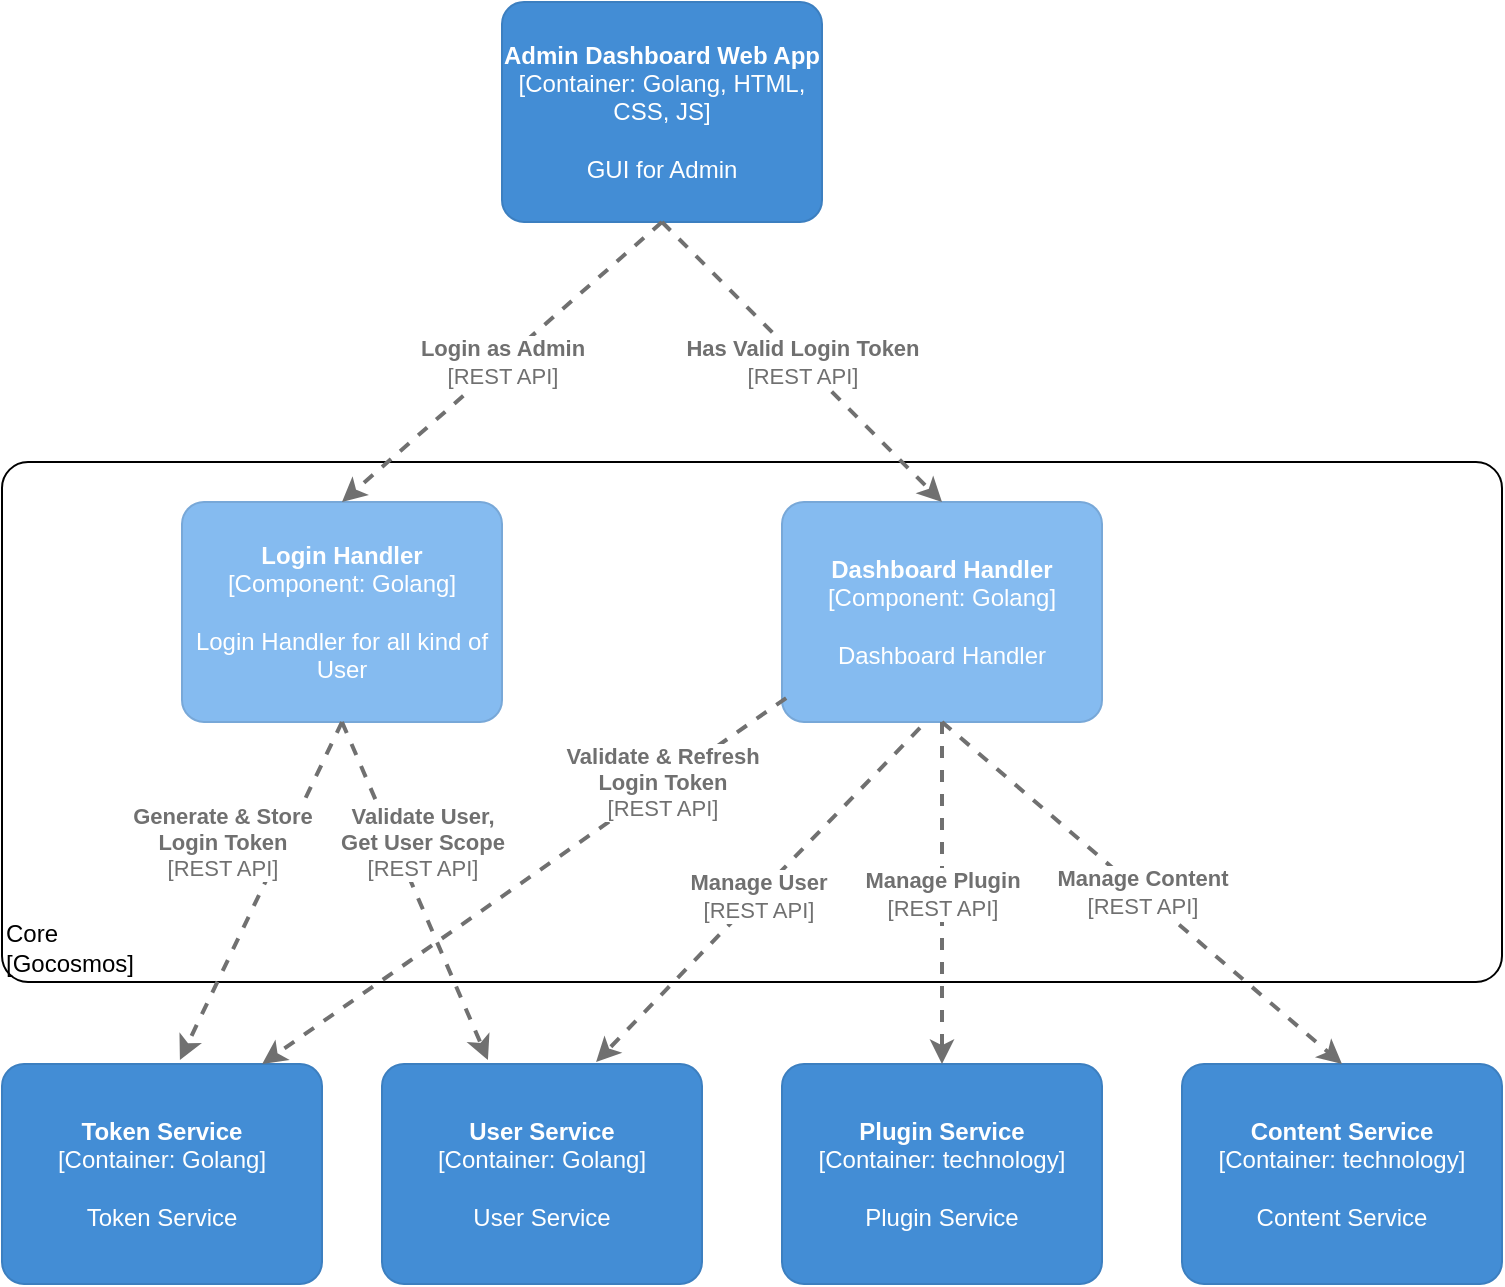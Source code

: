 <mxfile version="15.1.3" type="device"><diagram id="Xs1_DCHh968cBdQRd0dy" name="Page-1"><mxGraphModel dx="828" dy="504" grid="1" gridSize="10" guides="1" tooltips="1" connect="1" arrows="1" fold="1" page="1" pageScale="1" pageWidth="850" pageHeight="1100" math="0" shadow="0"><root><mxCell id="0"/><mxCell id="1" parent="0"/><object placeholders="1" c4Name="Core" c4Type="ExecutionEnvironment" c4Application="Gocosmos" label="&lt;div style=&quot;text-align: left&quot;&gt;%c4Name%&lt;/div&gt;&lt;div style=&quot;text-align: left&quot;&gt;[%c4Application%]&lt;/div&gt;" id="YCubjywyodTGB1uMwoTu-15"><mxCell style="rounded=1;whiteSpace=wrap;html=1;labelBackgroundColor=none;fillColor=#ffffff;fontColor=#000000;align=left;arcSize=5;strokeColor=#000000;verticalAlign=bottom;metaEdit=1;metaData={&quot;c4Type&quot;:{&quot;editable&quot;:false}};points=[[0.25,0,0],[0.5,0,0],[0.75,0,0],[1,0.25,0],[1,0.5,0],[1,0.75,0],[0.75,1,0],[0.5,1,0],[0.25,1,0],[0,0.75,0],[0,0.5,0],[0,0.25,0]];" parent="1" vertex="1"><mxGeometry x="40" y="300" width="750" height="260" as="geometry"/></mxCell></object><object placeholders="1" c4Name="Admin Dashboard Web App" c4Type="Container" c4Technology="Golang, HTML, CSS, JS" c4Description="GUI for Admin" label="&lt;b&gt;%c4Name%&lt;/b&gt;&lt;div&gt;[%c4Type%: %c4Technology%]&lt;/div&gt;&lt;br&gt;&lt;div&gt;%c4Description%&lt;/div&gt;" id="YCubjywyodTGB1uMwoTu-1"><mxCell style="rounded=1;whiteSpace=wrap;html=1;labelBackgroundColor=none;fillColor=#438DD5;fontColor=#ffffff;align=center;arcSize=10;strokeColor=#3C7FC0;metaEdit=1;metaData={&quot;c4Type&quot;:{&quot;editable&quot;:false}};points=[[0.25,0,0],[0.5,0,0],[0.75,0,0],[1,0.25,0],[1,0.5,0],[1,0.75,0],[0.75,1,0],[0.5,1,0],[0.25,1,0],[0,0.75,0],[0,0.5,0],[0,0.25,0]];" parent="1" vertex="1"><mxGeometry x="290" y="70" width="160" height="110.0" as="geometry"/></mxCell></object><object placeholders="1" c4Name="Login Handler" c4Type="Component" c4Technology="Golang" c4Description="Login Handler for all kind of User" label="&lt;b&gt;%c4Name%&lt;/b&gt;&lt;div&gt;[%c4Type%: %c4Technology%]&lt;/div&gt;&lt;br&gt;&lt;div&gt;%c4Description%&lt;/div&gt;" id="YCubjywyodTGB1uMwoTu-2"><mxCell style="rounded=1;whiteSpace=wrap;html=1;labelBackgroundColor=none;fillColor=#85BBF0;fontColor=#ffffff;align=center;arcSize=10;strokeColor=#78A8D8;metaEdit=1;metaData={&quot;c4Type&quot;:{&quot;editable&quot;:false}};points=[[0.25,0,0],[0.5,0,0],[0.75,0,0],[1,0.25,0],[1,0.5,0],[1,0.75,0],[0.75,1,0],[0.5,1,0],[0.25,1,0],[0,0.75,0],[0,0.5,0],[0,0.25,0]];" parent="1" vertex="1"><mxGeometry x="130" y="320" width="160" height="110.0" as="geometry"/></mxCell></object><object placeholders="1" c4Name="Dashboard Handler" c4Type="Component" c4Technology="Golang" c4Description="Dashboard Handler" label="&lt;b&gt;%c4Name%&lt;/b&gt;&lt;div&gt;[%c4Type%: %c4Technology%]&lt;/div&gt;&lt;br&gt;&lt;div&gt;%c4Description%&lt;/div&gt;" id="YCubjywyodTGB1uMwoTu-3"><mxCell style="rounded=1;whiteSpace=wrap;html=1;labelBackgroundColor=none;fillColor=#85BBF0;fontColor=#ffffff;align=center;arcSize=10;strokeColor=#78A8D8;metaEdit=1;metaData={&quot;c4Type&quot;:{&quot;editable&quot;:false}};points=[[0.25,0,0],[0.5,0,0],[0.75,0,0],[1,0.25,0],[1,0.5,0],[1,0.75,0],[0.75,1,0],[0.5,1,0],[0.25,1,0],[0,0.75,0],[0,0.5,0],[0,0.25,0]];" parent="1" vertex="1"><mxGeometry x="430" y="320" width="160" height="110.0" as="geometry"/></mxCell></object><object placeholders="1" c4Type="Relationship" c4Technology="REST API" c4Description="Login as Admin" label="&lt;div style=&quot;text-align: left&quot;&gt;&lt;div style=&quot;text-align: center&quot;&gt;&lt;b&gt;%c4Description%&lt;/b&gt;&lt;/div&gt;&lt;div style=&quot;text-align: center&quot;&gt;[%c4Technology%]&lt;/div&gt;&lt;/div&gt;" id="YCubjywyodTGB1uMwoTu-4"><mxCell style="edgeStyle=none;rounded=0;html=1;jettySize=auto;orthogonalLoop=1;strokeColor=#707070;strokeWidth=2;fontColor=#707070;jumpStyle=none;dashed=1;metaEdit=1;metaData={&quot;c4Type&quot;:{&quot;editable&quot;:false}};exitX=0.5;exitY=1;exitDx=0;exitDy=0;exitPerimeter=0;entryX=0.5;entryY=0;entryDx=0;entryDy=0;entryPerimeter=0;" parent="1" source="YCubjywyodTGB1uMwoTu-1" target="YCubjywyodTGB1uMwoTu-2" edge="1"><mxGeometry width="160" relative="1" as="geometry"><mxPoint x="380" y="340" as="sourcePoint"/><mxPoint x="290" y="320" as="targetPoint"/></mxGeometry></mxCell></object><object placeholders="1" c4Type="Relationship" c4Technology="REST API" c4Description="Has Valid Login Token" label="&lt;div style=&quot;text-align: left&quot;&gt;&lt;div style=&quot;text-align: center&quot;&gt;&lt;b&gt;%c4Description%&lt;/b&gt;&lt;/div&gt;&lt;div style=&quot;text-align: center&quot;&gt;[%c4Technology%]&lt;/div&gt;&lt;/div&gt;" id="YCubjywyodTGB1uMwoTu-6"><mxCell style="edgeStyle=none;rounded=0;html=1;entryX=0.5;entryY=0;jettySize=auto;orthogonalLoop=1;strokeColor=#707070;strokeWidth=2;fontColor=#707070;jumpStyle=none;dashed=1;metaEdit=1;metaData={&quot;c4Type&quot;:{&quot;editable&quot;:false}};exitX=0.5;exitY=1;exitDx=0;exitDy=0;exitPerimeter=0;entryDx=0;entryDy=0;entryPerimeter=0;" parent="1" source="YCubjywyodTGB1uMwoTu-1" target="YCubjywyodTGB1uMwoTu-3" edge="1"><mxGeometry width="160" relative="1" as="geometry"><mxPoint x="380" y="340" as="sourcePoint"/><mxPoint x="540" y="340" as="targetPoint"/></mxGeometry></mxCell></object><object placeholders="1" c4Name="Token Service" c4Type="Container" c4Technology="Golang" c4Description="Token Service" label="&lt;b&gt;%c4Name%&lt;/b&gt;&lt;div&gt;[%c4Type%: %c4Technology%]&lt;/div&gt;&lt;br&gt;&lt;div&gt;%c4Description%&lt;/div&gt;" id="YCubjywyodTGB1uMwoTu-7"><mxCell style="rounded=1;whiteSpace=wrap;html=1;labelBackgroundColor=none;fillColor=#438DD5;fontColor=#ffffff;align=center;arcSize=10;strokeColor=#3C7FC0;metaEdit=1;metaData={&quot;c4Type&quot;:{&quot;editable&quot;:false}};points=[[0.25,0,0],[0.5,0,0],[0.75,0,0],[1,0.25,0],[1,0.5,0],[1,0.75,0],[0.75,1,0],[0.5,1,0],[0.25,1,0],[0,0.75,0],[0,0.5,0],[0,0.25,0]];" parent="1" vertex="1"><mxGeometry x="40" y="601" width="160" height="110.0" as="geometry"/></mxCell></object><object placeholders="1" c4Name="User Service" c4Type="Container" c4Technology="Golang" c4Description="User Service" label="&lt;b&gt;%c4Name%&lt;/b&gt;&lt;div&gt;[%c4Type%: %c4Technology%]&lt;/div&gt;&lt;br&gt;&lt;div&gt;%c4Description%&lt;/div&gt;" id="YCubjywyodTGB1uMwoTu-9"><mxCell style="rounded=1;whiteSpace=wrap;html=1;labelBackgroundColor=none;fillColor=#438DD5;fontColor=#ffffff;align=center;arcSize=10;strokeColor=#3C7FC0;metaEdit=1;metaData={&quot;c4Type&quot;:{&quot;editable&quot;:false}};points=[[0.25,0,0],[0.5,0,0],[0.75,0,0],[1,0.25,0],[1,0.5,0],[1,0.75,0],[0.75,1,0],[0.5,1,0],[0.25,1,0],[0,0.75,0],[0,0.5,0],[0,0.25,0]];" parent="1" vertex="1"><mxGeometry x="230" y="601" width="160" height="110.0" as="geometry"/></mxCell></object><object placeholders="1" c4Type="Relationship" c4Technology="REST API" c4Description="Generate &amp; Store&#10;Login Token" label="&lt;div style=&quot;text-align: left&quot;&gt;&lt;div style=&quot;text-align: center&quot;&gt;&lt;b&gt;%c4Description%&lt;/b&gt;&lt;/div&gt;&lt;div style=&quot;text-align: center&quot;&gt;[%c4Technology%]&lt;/div&gt;&lt;/div&gt;" id="YCubjywyodTGB1uMwoTu-10"><mxCell style="edgeStyle=none;rounded=0;html=1;entryX=0.556;entryY=-0.018;jettySize=auto;orthogonalLoop=1;strokeColor=#707070;strokeWidth=2;fontColor=#707070;jumpStyle=none;dashed=1;metaEdit=1;metaData={&quot;c4Type&quot;:{&quot;editable&quot;:false}};entryDx=0;entryDy=0;entryPerimeter=0;" parent="1" target="YCubjywyodTGB1uMwoTu-7" edge="1"><mxGeometry x="-0.146" y="-28" width="160" relative="1" as="geometry"><mxPoint x="210" y="430" as="sourcePoint"/><mxPoint x="60" y="520" as="targetPoint"/><mxPoint as="offset"/></mxGeometry></mxCell></object><object placeholders="1" c4Name="Plugin Service" c4Type="Container" c4Technology="technology" c4Description="Plugin Service" label="&lt;b&gt;%c4Name%&lt;/b&gt;&lt;div&gt;[%c4Type%: %c4Technology%]&lt;/div&gt;&lt;br&gt;&lt;div&gt;%c4Description%&lt;/div&gt;" id="YCubjywyodTGB1uMwoTu-11"><mxCell style="rounded=1;whiteSpace=wrap;html=1;labelBackgroundColor=none;fillColor=#438DD5;fontColor=#ffffff;align=center;arcSize=10;strokeColor=#3C7FC0;metaEdit=1;metaData={&quot;c4Type&quot;:{&quot;editable&quot;:false}};points=[[0.25,0,0],[0.5,0,0],[0.75,0,0],[1,0.25,0],[1,0.5,0],[1,0.75,0],[0.75,1,0],[0.5,1,0],[0.25,1,0],[0,0.75,0],[0,0.5,0],[0,0.25,0]];" parent="1" vertex="1"><mxGeometry x="430" y="601" width="160" height="110.0" as="geometry"/></mxCell></object><object placeholders="1" c4Type="Relationship" c4Technology="REST API" c4Description="Manage Plugin" label="&lt;div style=&quot;text-align: left&quot;&gt;&lt;div style=&quot;text-align: center&quot;&gt;&lt;b&gt;%c4Description%&lt;/b&gt;&lt;/div&gt;&lt;div style=&quot;text-align: center&quot;&gt;[%c4Technology%]&lt;/div&gt;&lt;/div&gt;" id="YCubjywyodTGB1uMwoTu-12"><mxCell style="edgeStyle=none;rounded=0;html=1;jettySize=auto;orthogonalLoop=1;strokeColor=#707070;strokeWidth=2;fontColor=#707070;jumpStyle=none;dashed=1;metaEdit=1;metaData={&quot;c4Type&quot;:{&quot;editable&quot;:false}};exitX=0.5;exitY=1;exitDx=0;exitDy=0;exitPerimeter=0;entryX=0.5;entryY=0;entryDx=0;entryDy=0;entryPerimeter=0;" parent="1" source="YCubjywyodTGB1uMwoTu-3" target="YCubjywyodTGB1uMwoTu-11" edge="1"><mxGeometry width="160" relative="1" as="geometry"><mxPoint x="360" y="450" as="sourcePoint"/><mxPoint x="560" y="490" as="targetPoint"/></mxGeometry></mxCell></object><object placeholders="1" c4Name="Content Service" c4Type="Container" c4Technology="technology" c4Description="Content Service" label="&lt;b&gt;%c4Name%&lt;/b&gt;&lt;div&gt;[%c4Type%: %c4Technology%]&lt;/div&gt;&lt;br&gt;&lt;div&gt;%c4Description%&lt;/div&gt;" id="YCubjywyodTGB1uMwoTu-13"><mxCell style="rounded=1;whiteSpace=wrap;html=1;labelBackgroundColor=none;fillColor=#438DD5;fontColor=#ffffff;align=center;arcSize=10;strokeColor=#3C7FC0;metaEdit=1;metaData={&quot;c4Type&quot;:{&quot;editable&quot;:false}};points=[[0.25,0,0],[0.5,0,0],[0.75,0,0],[1,0.25,0],[1,0.5,0],[1,0.75,0],[0.75,1,0],[0.5,1,0],[0.25,1,0],[0,0.75,0],[0,0.5,0],[0,0.25,0]];" parent="1" vertex="1"><mxGeometry x="630" y="601" width="160" height="110.0" as="geometry"/></mxCell></object><object placeholders="1" c4Type="Relationship" c4Technology="REST API" c4Description="Manage Content" label="&lt;div style=&quot;text-align: left&quot;&gt;&lt;div style=&quot;text-align: center&quot;&gt;&lt;b&gt;%c4Description%&lt;/b&gt;&lt;/div&gt;&lt;div style=&quot;text-align: center&quot;&gt;[%c4Technology%]&lt;/div&gt;&lt;/div&gt;" id="YCubjywyodTGB1uMwoTu-14"><mxCell style="edgeStyle=none;rounded=0;html=1;jettySize=auto;orthogonalLoop=1;strokeColor=#707070;strokeWidth=2;fontColor=#707070;jumpStyle=none;dashed=1;metaEdit=1;metaData={&quot;c4Type&quot;:{&quot;editable&quot;:false}};exitX=0.5;exitY=1;exitDx=0;exitDy=0;exitPerimeter=0;entryX=0.5;entryY=0;entryDx=0;entryDy=0;entryPerimeter=0;" parent="1" source="YCubjywyodTGB1uMwoTu-3" target="YCubjywyodTGB1uMwoTu-13" edge="1"><mxGeometry width="160" relative="1" as="geometry"><mxPoint x="610" y="440" as="sourcePoint"/><mxPoint x="610" y="520" as="targetPoint"/></mxGeometry></mxCell></object><object placeholders="1" c4Type="Relationship" c4Technology="REST API" c4Description="Manage User" label="&lt;div style=&quot;text-align: left&quot;&gt;&lt;div style=&quot;text-align: center&quot;&gt;&lt;b&gt;%c4Description%&lt;/b&gt;&lt;/div&gt;&lt;div style=&quot;text-align: center&quot;&gt;[%c4Technology%]&lt;/div&gt;&lt;/div&gt;" id="YCubjywyodTGB1uMwoTu-16"><mxCell style="edgeStyle=none;rounded=0;html=1;jettySize=auto;orthogonalLoop=1;strokeColor=#707070;strokeWidth=2;fontColor=#707070;jumpStyle=none;dashed=1;metaEdit=1;metaData={&quot;c4Type&quot;:{&quot;editable&quot;:false}};entryX=0.669;entryY=-0.009;entryDx=0;entryDy=0;entryPerimeter=0;exitX=0.431;exitY=1.027;exitDx=0;exitDy=0;exitPerimeter=0;" parent="1" source="YCubjywyodTGB1uMwoTu-3" target="YCubjywyodTGB1uMwoTu-9" edge="1"><mxGeometry width="160" relative="1" as="geometry"><mxPoint x="600" y="430" as="sourcePoint"/><mxPoint x="390" y="520" as="targetPoint"/></mxGeometry></mxCell></object><object placeholders="1" c4Type="Relationship" c4Technology="REST API" c4Description="Validate User,&#10;Get User Scope" label="&lt;div style=&quot;text-align: left&quot;&gt;&lt;div style=&quot;text-align: center&quot;&gt;&lt;b&gt;%c4Description%&lt;/b&gt;&lt;/div&gt;&lt;div style=&quot;text-align: center&quot;&gt;[%c4Technology%]&lt;/div&gt;&lt;/div&gt;" id="L4nrrKkcuPhbaqNL9CKI-2"><mxCell style="edgeStyle=none;rounded=0;html=1;jettySize=auto;orthogonalLoop=1;strokeColor=#707070;strokeWidth=2;fontColor=#707070;jumpStyle=none;dashed=1;metaEdit=1;metaData={&quot;c4Type&quot;:{&quot;editable&quot;:false}};exitX=0.5;exitY=1;exitDx=0;exitDy=0;exitPerimeter=0;entryX=0.331;entryY=-0.018;entryDx=0;entryDy=0;entryPerimeter=0;" parent="1" source="YCubjywyodTGB1uMwoTu-2" target="YCubjywyodTGB1uMwoTu-9" edge="1"><mxGeometry x="-0.229" y="13" width="160" relative="1" as="geometry"><mxPoint x="300" y="440" as="sourcePoint"/><mxPoint x="350" y="510" as="targetPoint"/><mxPoint as="offset"/></mxGeometry></mxCell></object><object placeholders="1" c4Type="Relationship" c4Technology="REST API" c4Description="Validate &amp; Refresh&#10;Login Token" label="&lt;div style=&quot;text-align: left&quot;&gt;&lt;div style=&quot;text-align: center&quot;&gt;&lt;b&gt;%c4Description%&lt;/b&gt;&lt;/div&gt;&lt;div style=&quot;text-align: center&quot;&gt;[%c4Technology%]&lt;/div&gt;&lt;/div&gt;" id="L4nrrKkcuPhbaqNL9CKI-3"><mxCell style="edgeStyle=none;rounded=0;html=1;entryX=0.813;entryY=0;jettySize=auto;orthogonalLoop=1;strokeColor=#707070;strokeWidth=2;fontColor=#707070;jumpStyle=none;dashed=1;metaEdit=1;metaData={&quot;c4Type&quot;:{&quot;editable&quot;:false}};entryDx=0;entryDy=0;entryPerimeter=0;exitX=0.013;exitY=0.891;exitDx=0;exitDy=0;exitPerimeter=0;" parent="1" source="YCubjywyodTGB1uMwoTu-3" target="YCubjywyodTGB1uMwoTu-7" edge="1"><mxGeometry x="-0.531" y="-1" width="160" relative="1" as="geometry"><mxPoint x="482.08" y="429" as="sourcePoint"/><mxPoint x="200" y="611" as="targetPoint"/><mxPoint as="offset"/></mxGeometry></mxCell></object></root></mxGraphModel></diagram></mxfile>